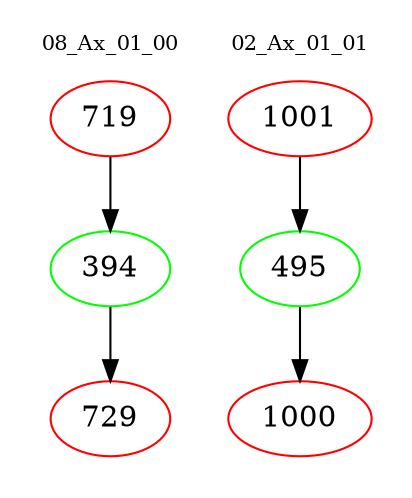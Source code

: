digraph{
subgraph cluster_0 {
color = white
label = "08_Ax_01_00";
fontsize=10;
T0_719 [label="719", color="red"]
T0_719 -> T0_394 [color="black"]
T0_394 [label="394", color="green"]
T0_394 -> T0_729 [color="black"]
T0_729 [label="729", color="red"]
}
subgraph cluster_1 {
color = white
label = "02_Ax_01_01";
fontsize=10;
T1_1001 [label="1001", color="red"]
T1_1001 -> T1_495 [color="black"]
T1_495 [label="495", color="green"]
T1_495 -> T1_1000 [color="black"]
T1_1000 [label="1000", color="red"]
}
}
